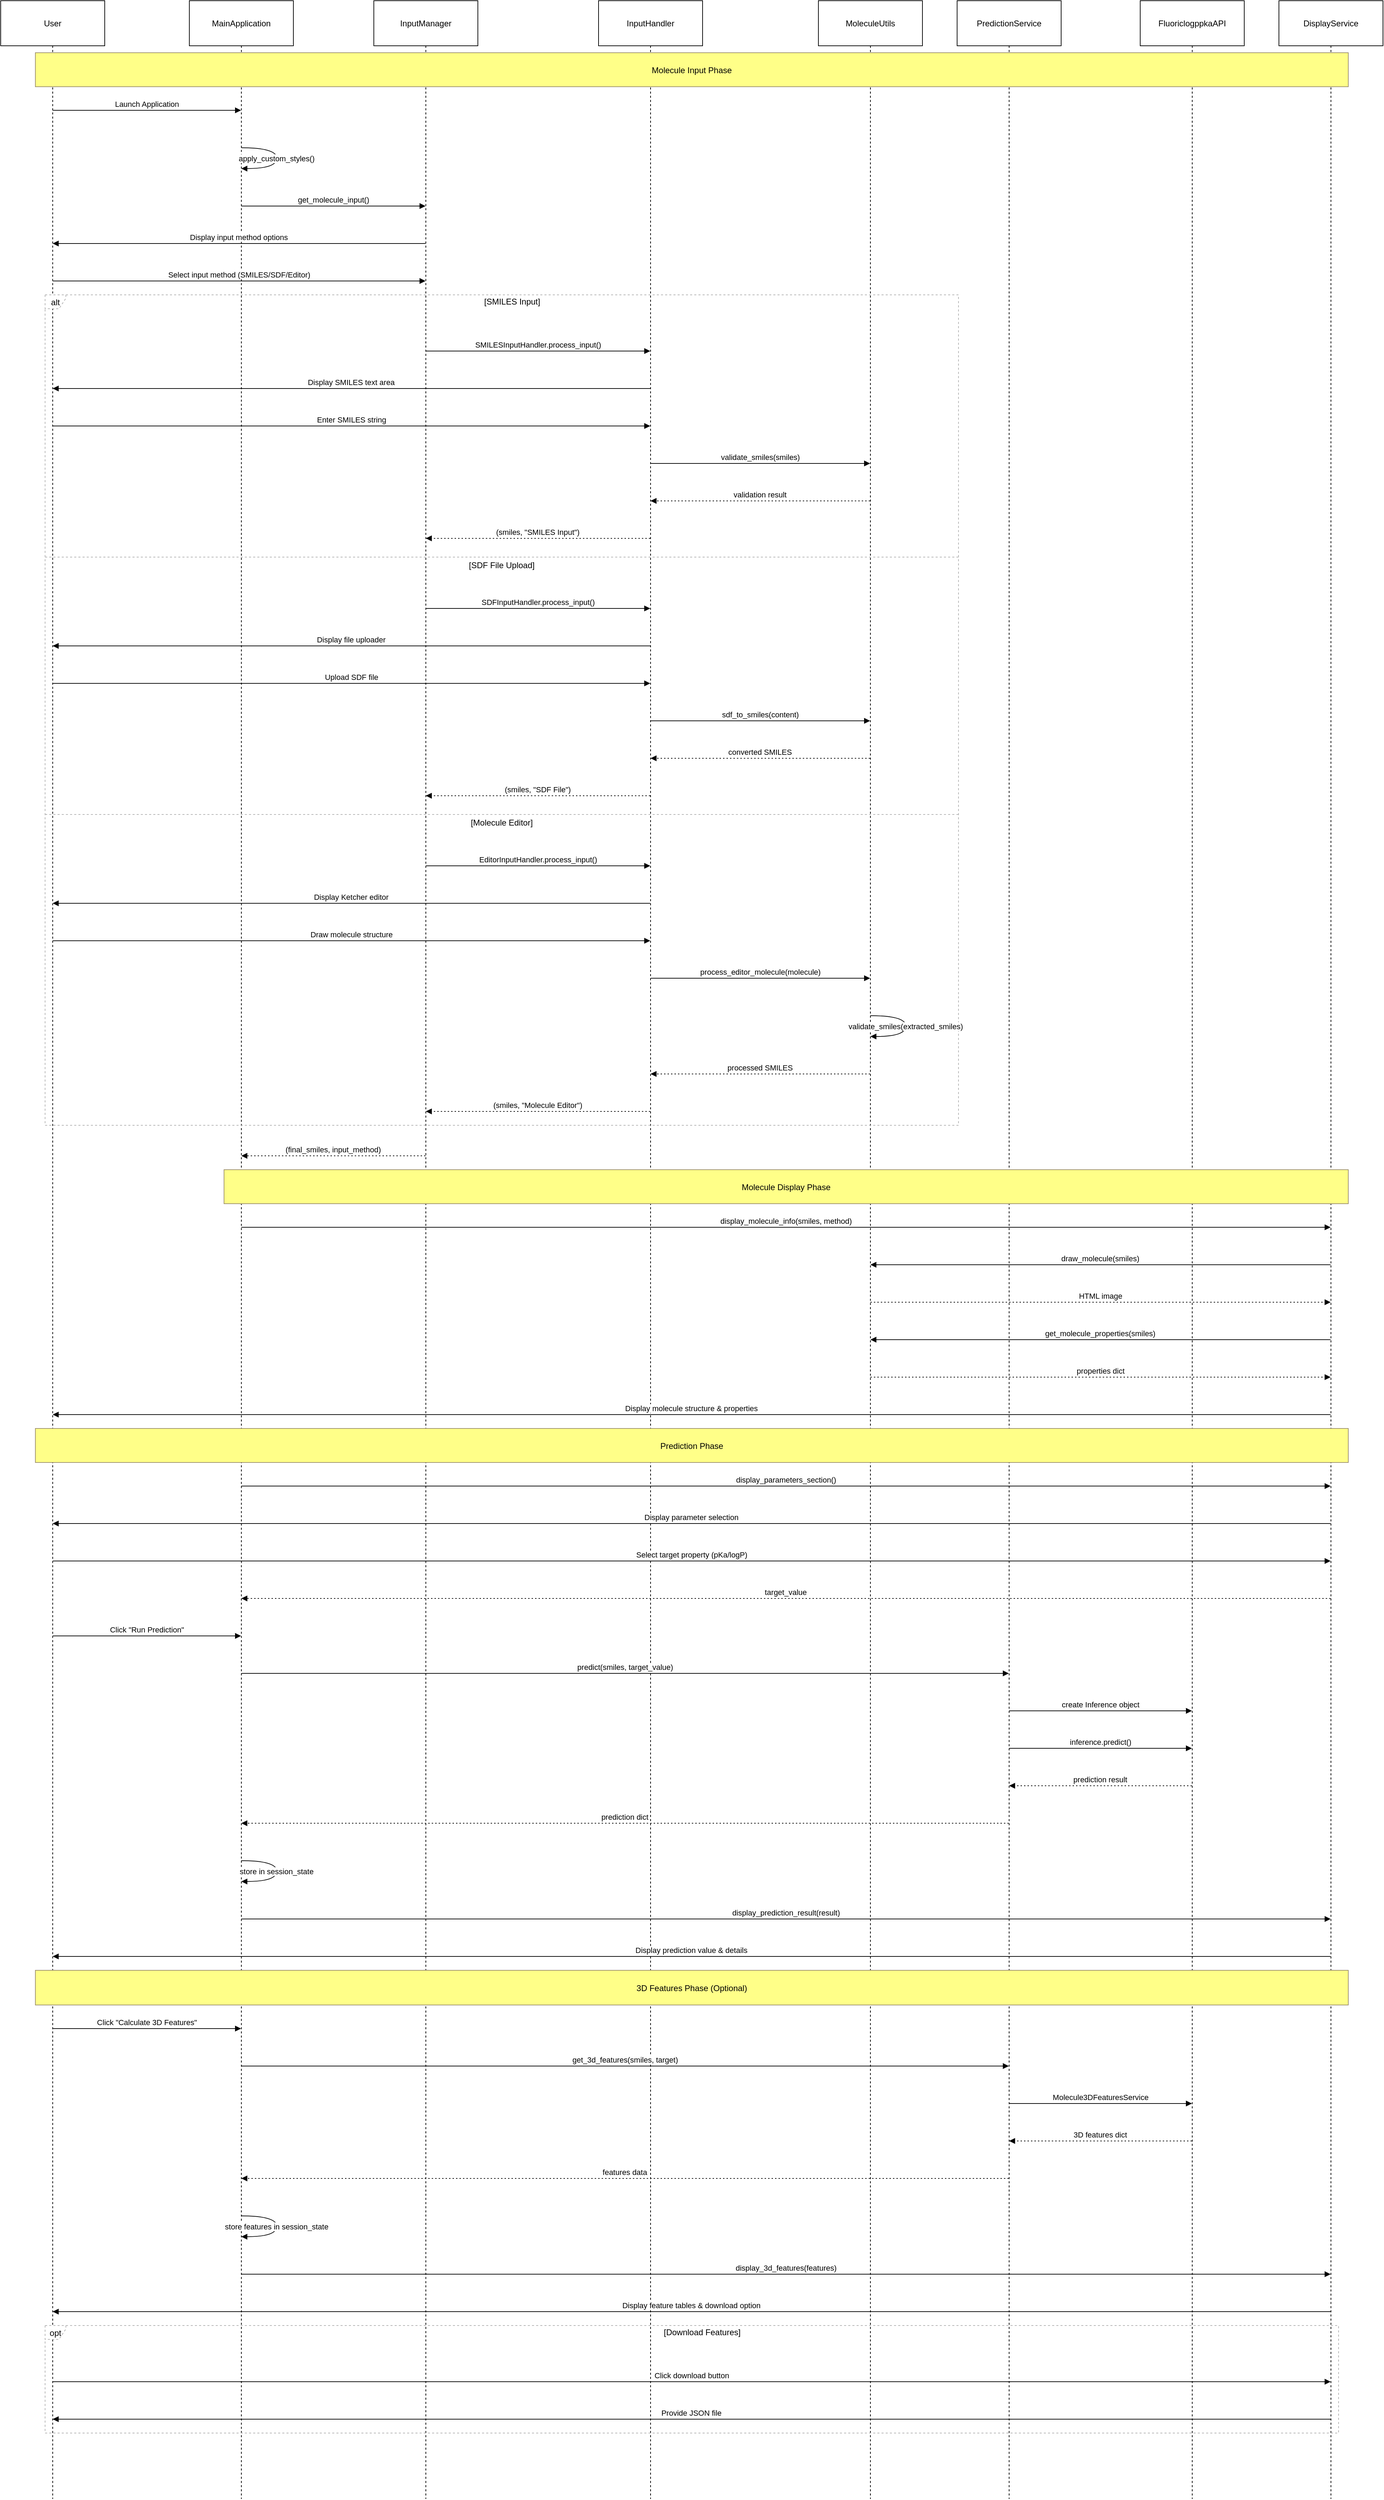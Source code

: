 <mxfile>
    <diagram name="Сторінка-1" id="4SQH4XhcyxJXMiMxo9WU">
        <mxGraphModel dx="1453" dy="843" grid="1" gridSize="10" guides="1" tooltips="1" connect="1" arrows="1" fold="1" page="1" pageScale="1" pageWidth="827" pageHeight="1169" math="0" shadow="0">
            <root>
                <mxCell id="0"/>
                <mxCell id="1" parent="0"/>
                <mxCell id="x1BT2gomkGjuVuvGww1u-2" value="User" style="shape=umlLifeline;perimeter=lifelinePerimeter;whiteSpace=wrap;container=1;dropTarget=0;collapsible=0;recursiveResize=0;outlineConnect=0;portConstraint=eastwest;newEdgeStyle={&quot;edgeStyle&quot;:&quot;elbowEdgeStyle&quot;,&quot;elbow&quot;:&quot;vertical&quot;,&quot;curved&quot;:0,&quot;rounded&quot;:0};size=65;" parent="1" vertex="1">
                    <mxGeometry x="20" y="20" width="150" height="3601" as="geometry"/>
                </mxCell>
                <mxCell id="x1BT2gomkGjuVuvGww1u-3" value="MainApplication" style="shape=umlLifeline;perimeter=lifelinePerimeter;whiteSpace=wrap;container=1;dropTarget=0;collapsible=0;recursiveResize=0;outlineConnect=0;portConstraint=eastwest;newEdgeStyle={&quot;edgeStyle&quot;:&quot;elbowEdgeStyle&quot;,&quot;elbow&quot;:&quot;vertical&quot;,&quot;curved&quot;:0,&quot;rounded&quot;:0};size=65;" parent="1" vertex="1">
                    <mxGeometry x="292" y="20" width="150" height="3601" as="geometry"/>
                </mxCell>
                <mxCell id="x1BT2gomkGjuVuvGww1u-4" value="InputManager" style="shape=umlLifeline;perimeter=lifelinePerimeter;whiteSpace=wrap;container=1;dropTarget=0;collapsible=0;recursiveResize=0;outlineConnect=0;portConstraint=eastwest;newEdgeStyle={&quot;edgeStyle&quot;:&quot;elbowEdgeStyle&quot;,&quot;elbow&quot;:&quot;vertical&quot;,&quot;curved&quot;:0,&quot;rounded&quot;:0};size=65;" parent="1" vertex="1">
                    <mxGeometry x="558" y="20" width="150" height="3601" as="geometry"/>
                </mxCell>
                <mxCell id="x1BT2gomkGjuVuvGww1u-5" value="InputHandler" style="shape=umlLifeline;perimeter=lifelinePerimeter;whiteSpace=wrap;container=1;dropTarget=0;collapsible=0;recursiveResize=0;outlineConnect=0;portConstraint=eastwest;newEdgeStyle={&quot;edgeStyle&quot;:&quot;elbowEdgeStyle&quot;,&quot;elbow&quot;:&quot;vertical&quot;,&quot;curved&quot;:0,&quot;rounded&quot;:0};size=65;" parent="1" vertex="1">
                    <mxGeometry x="882" y="20" width="150" height="3601" as="geometry"/>
                </mxCell>
                <mxCell id="x1BT2gomkGjuVuvGww1u-6" value="MoleculeUtils" style="shape=umlLifeline;perimeter=lifelinePerimeter;whiteSpace=wrap;container=1;dropTarget=0;collapsible=0;recursiveResize=0;outlineConnect=0;portConstraint=eastwest;newEdgeStyle={&quot;edgeStyle&quot;:&quot;elbowEdgeStyle&quot;,&quot;elbow&quot;:&quot;vertical&quot;,&quot;curved&quot;:0,&quot;rounded&quot;:0};size=65;" parent="1" vertex="1">
                    <mxGeometry x="1199" y="20" width="150" height="3601" as="geometry"/>
                </mxCell>
                <mxCell id="x1BT2gomkGjuVuvGww1u-7" value="PredictionService" style="shape=umlLifeline;perimeter=lifelinePerimeter;whiteSpace=wrap;container=1;dropTarget=0;collapsible=0;recursiveResize=0;outlineConnect=0;portConstraint=eastwest;newEdgeStyle={&quot;edgeStyle&quot;:&quot;elbowEdgeStyle&quot;,&quot;elbow&quot;:&quot;vertical&quot;,&quot;curved&quot;:0,&quot;rounded&quot;:0};size=65;" parent="1" vertex="1">
                    <mxGeometry x="1399" y="20" width="150" height="3601" as="geometry"/>
                </mxCell>
                <mxCell id="x1BT2gomkGjuVuvGww1u-8" value="FluoriclogppkaAPI" style="shape=umlLifeline;perimeter=lifelinePerimeter;whiteSpace=wrap;container=1;dropTarget=0;collapsible=0;recursiveResize=0;outlineConnect=0;portConstraint=eastwest;newEdgeStyle={&quot;edgeStyle&quot;:&quot;elbowEdgeStyle&quot;,&quot;elbow&quot;:&quot;vertical&quot;,&quot;curved&quot;:0,&quot;rounded&quot;:0};size=65;" parent="1" vertex="1">
                    <mxGeometry x="1663" y="20" width="150" height="3601" as="geometry"/>
                </mxCell>
                <mxCell id="x1BT2gomkGjuVuvGww1u-9" value="DisplayService" style="shape=umlLifeline;perimeter=lifelinePerimeter;whiteSpace=wrap;container=1;dropTarget=0;collapsible=0;recursiveResize=0;outlineConnect=0;portConstraint=eastwest;newEdgeStyle={&quot;edgeStyle&quot;:&quot;elbowEdgeStyle&quot;,&quot;elbow&quot;:&quot;vertical&quot;,&quot;curved&quot;:0,&quot;rounded&quot;:0};size=65;" parent="1" vertex="1">
                    <mxGeometry x="1863" y="20" width="150" height="3601" as="geometry"/>
                </mxCell>
                <mxCell id="x1BT2gomkGjuVuvGww1u-10" value="alt" style="shape=umlFrame;dashed=1;pointerEvents=0;dropTarget=0;strokeColor=#B3B3B3;height=20;width=30" parent="1" vertex="1">
                    <mxGeometry x="84" y="444" width="1317" height="1197" as="geometry"/>
                </mxCell>
                <mxCell id="x1BT2gomkGjuVuvGww1u-11" value="[SMILES Input]" style="text;strokeColor=none;fillColor=none;align=center;verticalAlign=middle;whiteSpace=wrap;" parent="x1BT2gomkGjuVuvGww1u-10" vertex="1">
                    <mxGeometry x="30" width="1287" height="20" as="geometry"/>
                </mxCell>
                <mxCell id="x1BT2gomkGjuVuvGww1u-12" value="[SDF File Upload]" style="shape=line;dashed=1;whiteSpace=wrap;verticalAlign=top;labelPosition=center;verticalLabelPosition=middle;align=center;strokeColor=#B3B3B3;" parent="x1BT2gomkGjuVuvGww1u-10" vertex="1">
                    <mxGeometry y="376" width="1317" height="4" as="geometry"/>
                </mxCell>
                <mxCell id="x1BT2gomkGjuVuvGww1u-13" value="[Molecule Editor]" style="shape=line;dashed=1;whiteSpace=wrap;verticalAlign=top;labelPosition=center;verticalLabelPosition=middle;align=center;strokeColor=#B3B3B3;" parent="x1BT2gomkGjuVuvGww1u-10" vertex="1">
                    <mxGeometry y="747" width="1317" height="4" as="geometry"/>
                </mxCell>
                <mxCell id="x1BT2gomkGjuVuvGww1u-14" value="opt" style="shape=umlFrame;dashed=1;pointerEvents=0;dropTarget=0;strokeColor=#B3B3B3;height=20;width=30" parent="1" vertex="1">
                    <mxGeometry x="84" y="3371" width="1865" height="155" as="geometry"/>
                </mxCell>
                <mxCell id="x1BT2gomkGjuVuvGww1u-15" value="[Download Features]" style="text;strokeColor=none;fillColor=none;align=center;verticalAlign=middle;whiteSpace=wrap;" parent="x1BT2gomkGjuVuvGww1u-14" vertex="1">
                    <mxGeometry x="30" width="1835" height="20" as="geometry"/>
                </mxCell>
                <mxCell id="x1BT2gomkGjuVuvGww1u-16" value="Launch Application" style="verticalAlign=bottom;edgeStyle=elbowEdgeStyle;elbow=vertical;curved=0;rounded=0;endArrow=block;" parent="1" source="x1BT2gomkGjuVuvGww1u-2" target="x1BT2gomkGjuVuvGww1u-3" edge="1">
                    <mxGeometry relative="1" as="geometry">
                        <Array as="points">
                            <mxPoint x="240" y="178"/>
                        </Array>
                    </mxGeometry>
                </mxCell>
                <mxCell id="x1BT2gomkGjuVuvGww1u-17" value="apply_custom_styles()" style="curved=1;endArrow=block;rounded=0;" parent="1" source="x1BT2gomkGjuVuvGww1u-3" target="x1BT2gomkGjuVuvGww1u-3" edge="1">
                    <mxGeometry relative="1" as="geometry">
                        <Array as="points">
                            <mxPoint x="418" y="232"/>
                            <mxPoint x="418" y="262"/>
                        </Array>
                    </mxGeometry>
                </mxCell>
                <mxCell id="x1BT2gomkGjuVuvGww1u-18" value="get_molecule_input()" style="verticalAlign=bottom;edgeStyle=elbowEdgeStyle;elbow=vertical;curved=0;rounded=0;endArrow=block;" parent="1" source="x1BT2gomkGjuVuvGww1u-3" target="x1BT2gomkGjuVuvGww1u-4" edge="1">
                    <mxGeometry relative="1" as="geometry">
                        <Array as="points">
                            <mxPoint x="509" y="316"/>
                        </Array>
                    </mxGeometry>
                </mxCell>
                <mxCell id="x1BT2gomkGjuVuvGww1u-19" value="Display input method options" style="verticalAlign=bottom;edgeStyle=elbowEdgeStyle;elbow=vertical;curved=0;rounded=0;endArrow=block;" parent="1" source="x1BT2gomkGjuVuvGww1u-4" target="x1BT2gomkGjuVuvGww1u-2" edge="1">
                    <mxGeometry relative="1" as="geometry">
                        <Array as="points">
                            <mxPoint x="376" y="370"/>
                        </Array>
                    </mxGeometry>
                </mxCell>
                <mxCell id="x1BT2gomkGjuVuvGww1u-20" value="Select input method (SMILES/SDF/Editor)" style="verticalAlign=bottom;edgeStyle=elbowEdgeStyle;elbow=vertical;curved=0;rounded=0;endArrow=block;" parent="1" source="x1BT2gomkGjuVuvGww1u-2" target="x1BT2gomkGjuVuvGww1u-4" edge="1">
                    <mxGeometry relative="1" as="geometry">
                        <Array as="points">
                            <mxPoint x="373" y="424"/>
                        </Array>
                    </mxGeometry>
                </mxCell>
                <mxCell id="x1BT2gomkGjuVuvGww1u-21" value="SMILESInputHandler.process_input()" style="verticalAlign=bottom;edgeStyle=elbowEdgeStyle;elbow=vertical;curved=0;rounded=0;endArrow=block;" parent="1" source="x1BT2gomkGjuVuvGww1u-4" target="x1BT2gomkGjuVuvGww1u-5" edge="1">
                    <mxGeometry relative="1" as="geometry">
                        <Array as="points">
                            <mxPoint x="804" y="525"/>
                        </Array>
                    </mxGeometry>
                </mxCell>
                <mxCell id="x1BT2gomkGjuVuvGww1u-22" value="Display SMILES text area" style="verticalAlign=bottom;edgeStyle=elbowEdgeStyle;elbow=vertical;curved=0;rounded=0;endArrow=block;" parent="1" source="x1BT2gomkGjuVuvGww1u-5" target="x1BT2gomkGjuVuvGww1u-2" edge="1">
                    <mxGeometry relative="1" as="geometry">
                        <Array as="points">
                            <mxPoint x="538" y="579"/>
                        </Array>
                    </mxGeometry>
                </mxCell>
                <mxCell id="x1BT2gomkGjuVuvGww1u-23" value="Enter SMILES string" style="verticalAlign=bottom;edgeStyle=elbowEdgeStyle;elbow=vertical;curved=0;rounded=0;endArrow=block;" parent="1" source="x1BT2gomkGjuVuvGww1u-2" target="x1BT2gomkGjuVuvGww1u-5" edge="1">
                    <mxGeometry relative="1" as="geometry">
                        <Array as="points">
                            <mxPoint x="535" y="633"/>
                        </Array>
                    </mxGeometry>
                </mxCell>
                <mxCell id="x1BT2gomkGjuVuvGww1u-24" value="validate_smiles(smiles)" style="verticalAlign=bottom;edgeStyle=elbowEdgeStyle;elbow=vertical;curved=0;rounded=0;endArrow=block;" parent="1" source="x1BT2gomkGjuVuvGww1u-5" target="x1BT2gomkGjuVuvGww1u-6" edge="1">
                    <mxGeometry relative="1" as="geometry">
                        <Array as="points">
                            <mxPoint x="1124" y="687"/>
                        </Array>
                    </mxGeometry>
                </mxCell>
                <mxCell id="x1BT2gomkGjuVuvGww1u-25" value="validation result" style="verticalAlign=bottom;edgeStyle=elbowEdgeStyle;elbow=vertical;curved=0;rounded=0;dashed=1;dashPattern=2 3;endArrow=block;" parent="1" source="x1BT2gomkGjuVuvGww1u-6" target="x1BT2gomkGjuVuvGww1u-5" edge="1">
                    <mxGeometry relative="1" as="geometry">
                        <Array as="points">
                            <mxPoint x="1127" y="741"/>
                        </Array>
                    </mxGeometry>
                </mxCell>
                <mxCell id="x1BT2gomkGjuVuvGww1u-26" value="(smiles, &quot;SMILES Input&quot;)" style="verticalAlign=bottom;edgeStyle=elbowEdgeStyle;elbow=vertical;curved=0;rounded=0;dashed=1;dashPattern=2 3;endArrow=block;" parent="1" source="x1BT2gomkGjuVuvGww1u-5" target="x1BT2gomkGjuVuvGww1u-4" edge="1">
                    <mxGeometry relative="1" as="geometry">
                        <Array as="points">
                            <mxPoint x="807" y="795"/>
                        </Array>
                    </mxGeometry>
                </mxCell>
                <mxCell id="x1BT2gomkGjuVuvGww1u-27" value="SDFInputHandler.process_input()" style="verticalAlign=bottom;edgeStyle=elbowEdgeStyle;elbow=vertical;curved=0;rounded=0;endArrow=block;" parent="1" source="x1BT2gomkGjuVuvGww1u-4" target="x1BT2gomkGjuVuvGww1u-5" edge="1">
                    <mxGeometry relative="1" as="geometry">
                        <Array as="points">
                            <mxPoint x="804" y="896"/>
                        </Array>
                    </mxGeometry>
                </mxCell>
                <mxCell id="x1BT2gomkGjuVuvGww1u-28" value="Display file uploader" style="verticalAlign=bottom;edgeStyle=elbowEdgeStyle;elbow=vertical;curved=0;rounded=0;endArrow=block;" parent="1" source="x1BT2gomkGjuVuvGww1u-5" target="x1BT2gomkGjuVuvGww1u-2" edge="1">
                    <mxGeometry relative="1" as="geometry">
                        <Array as="points">
                            <mxPoint x="538" y="950"/>
                        </Array>
                    </mxGeometry>
                </mxCell>
                <mxCell id="x1BT2gomkGjuVuvGww1u-29" value="Upload SDF file" style="verticalAlign=bottom;edgeStyle=elbowEdgeStyle;elbow=vertical;curved=0;rounded=0;endArrow=block;" parent="1" source="x1BT2gomkGjuVuvGww1u-2" target="x1BT2gomkGjuVuvGww1u-5" edge="1">
                    <mxGeometry relative="1" as="geometry">
                        <Array as="points">
                            <mxPoint x="535" y="1004"/>
                        </Array>
                    </mxGeometry>
                </mxCell>
                <mxCell id="x1BT2gomkGjuVuvGww1u-30" value="sdf_to_smiles(content)" style="verticalAlign=bottom;edgeStyle=elbowEdgeStyle;elbow=vertical;curved=0;rounded=0;endArrow=block;" parent="1" source="x1BT2gomkGjuVuvGww1u-5" target="x1BT2gomkGjuVuvGww1u-6" edge="1">
                    <mxGeometry relative="1" as="geometry">
                        <Array as="points">
                            <mxPoint x="1124" y="1058"/>
                        </Array>
                    </mxGeometry>
                </mxCell>
                <mxCell id="x1BT2gomkGjuVuvGww1u-31" value="converted SMILES" style="verticalAlign=bottom;edgeStyle=elbowEdgeStyle;elbow=vertical;curved=0;rounded=0;dashed=1;dashPattern=2 3;endArrow=block;" parent="1" source="x1BT2gomkGjuVuvGww1u-6" target="x1BT2gomkGjuVuvGww1u-5" edge="1">
                    <mxGeometry relative="1" as="geometry">
                        <Array as="points">
                            <mxPoint x="1127" y="1112"/>
                        </Array>
                    </mxGeometry>
                </mxCell>
                <mxCell id="x1BT2gomkGjuVuvGww1u-32" value="(smiles, &quot;SDF File&quot;)" style="verticalAlign=bottom;edgeStyle=elbowEdgeStyle;elbow=vertical;curved=0;rounded=0;dashed=1;dashPattern=2 3;endArrow=block;" parent="1" source="x1BT2gomkGjuVuvGww1u-5" target="x1BT2gomkGjuVuvGww1u-4" edge="1">
                    <mxGeometry relative="1" as="geometry">
                        <Array as="points">
                            <mxPoint x="807" y="1166"/>
                        </Array>
                    </mxGeometry>
                </mxCell>
                <mxCell id="x1BT2gomkGjuVuvGww1u-33" value="EditorInputHandler.process_input()" style="verticalAlign=bottom;edgeStyle=elbowEdgeStyle;elbow=vertical;curved=0;rounded=0;endArrow=block;" parent="1" source="x1BT2gomkGjuVuvGww1u-4" target="x1BT2gomkGjuVuvGww1u-5" edge="1">
                    <mxGeometry relative="1" as="geometry">
                        <Array as="points">
                            <mxPoint x="804" y="1267"/>
                        </Array>
                    </mxGeometry>
                </mxCell>
                <mxCell id="x1BT2gomkGjuVuvGww1u-34" value="Display Ketcher editor" style="verticalAlign=bottom;edgeStyle=elbowEdgeStyle;elbow=vertical;curved=0;rounded=0;endArrow=block;" parent="1" source="x1BT2gomkGjuVuvGww1u-5" target="x1BT2gomkGjuVuvGww1u-2" edge="1">
                    <mxGeometry relative="1" as="geometry">
                        <Array as="points">
                            <mxPoint x="538" y="1321"/>
                        </Array>
                    </mxGeometry>
                </mxCell>
                <mxCell id="x1BT2gomkGjuVuvGww1u-35" value="Draw molecule structure" style="verticalAlign=bottom;edgeStyle=elbowEdgeStyle;elbow=vertical;curved=0;rounded=0;endArrow=block;" parent="1" source="x1BT2gomkGjuVuvGww1u-2" target="x1BT2gomkGjuVuvGww1u-5" edge="1">
                    <mxGeometry relative="1" as="geometry">
                        <Array as="points">
                            <mxPoint x="535" y="1375"/>
                        </Array>
                    </mxGeometry>
                </mxCell>
                <mxCell id="x1BT2gomkGjuVuvGww1u-36" value="process_editor_molecule(molecule)" style="verticalAlign=bottom;edgeStyle=elbowEdgeStyle;elbow=vertical;curved=0;rounded=0;endArrow=block;" parent="1" source="x1BT2gomkGjuVuvGww1u-5" target="x1BT2gomkGjuVuvGww1u-6" edge="1">
                    <mxGeometry relative="1" as="geometry">
                        <Array as="points">
                            <mxPoint x="1124" y="1429"/>
                        </Array>
                    </mxGeometry>
                </mxCell>
                <mxCell id="x1BT2gomkGjuVuvGww1u-37" value="validate_smiles(extracted_smiles)" style="curved=1;endArrow=block;rounded=0;" parent="1" source="x1BT2gomkGjuVuvGww1u-6" target="x1BT2gomkGjuVuvGww1u-6" edge="1">
                    <mxGeometry relative="1" as="geometry">
                        <Array as="points">
                            <mxPoint x="1325" y="1483"/>
                            <mxPoint x="1325" y="1513"/>
                        </Array>
                    </mxGeometry>
                </mxCell>
                <mxCell id="x1BT2gomkGjuVuvGww1u-38" value="processed SMILES" style="verticalAlign=bottom;edgeStyle=elbowEdgeStyle;elbow=vertical;curved=0;rounded=0;dashed=1;dashPattern=2 3;endArrow=block;" parent="1" source="x1BT2gomkGjuVuvGww1u-6" target="x1BT2gomkGjuVuvGww1u-5" edge="1">
                    <mxGeometry relative="1" as="geometry">
                        <Array as="points">
                            <mxPoint x="1127" y="1567"/>
                        </Array>
                    </mxGeometry>
                </mxCell>
                <mxCell id="x1BT2gomkGjuVuvGww1u-39" value="(smiles, &quot;Molecule Editor&quot;)" style="verticalAlign=bottom;edgeStyle=elbowEdgeStyle;elbow=vertical;curved=0;rounded=0;dashed=1;dashPattern=2 3;endArrow=block;" parent="1" source="x1BT2gomkGjuVuvGww1u-5" target="x1BT2gomkGjuVuvGww1u-4" edge="1">
                    <mxGeometry relative="1" as="geometry">
                        <Array as="points">
                            <mxPoint x="807" y="1621"/>
                        </Array>
                    </mxGeometry>
                </mxCell>
                <mxCell id="x1BT2gomkGjuVuvGww1u-40" value="(final_smiles, input_method)" style="verticalAlign=bottom;edgeStyle=elbowEdgeStyle;elbow=vertical;curved=0;rounded=0;dashed=1;dashPattern=2 3;endArrow=block;" parent="1" source="x1BT2gomkGjuVuvGww1u-4" target="x1BT2gomkGjuVuvGww1u-3" edge="1">
                    <mxGeometry relative="1" as="geometry">
                        <Array as="points">
                            <mxPoint x="512" y="1685"/>
                        </Array>
                    </mxGeometry>
                </mxCell>
                <mxCell id="x1BT2gomkGjuVuvGww1u-41" value="display_molecule_info(smiles, method)" style="verticalAlign=bottom;edgeStyle=elbowEdgeStyle;elbow=vertical;curved=0;rounded=0;endArrow=block;" parent="1" source="x1BT2gomkGjuVuvGww1u-3" target="x1BT2gomkGjuVuvGww1u-9" edge="1">
                    <mxGeometry relative="1" as="geometry">
                        <Array as="points">
                            <mxPoint x="1161" y="1788"/>
                        </Array>
                    </mxGeometry>
                </mxCell>
                <mxCell id="x1BT2gomkGjuVuvGww1u-42" value="draw_molecule(smiles)" style="verticalAlign=bottom;edgeStyle=elbowEdgeStyle;elbow=vertical;curved=0;rounded=0;endArrow=block;" parent="1" source="x1BT2gomkGjuVuvGww1u-9" target="x1BT2gomkGjuVuvGww1u-6" edge="1">
                    <mxGeometry relative="1" as="geometry">
                        <Array as="points">
                            <mxPoint x="1618" y="1842"/>
                        </Array>
                    </mxGeometry>
                </mxCell>
                <mxCell id="x1BT2gomkGjuVuvGww1u-43" value="HTML image" style="verticalAlign=bottom;edgeStyle=elbowEdgeStyle;elbow=vertical;curved=0;rounded=0;dashed=1;dashPattern=2 3;endArrow=block;" parent="1" source="x1BT2gomkGjuVuvGww1u-6" target="x1BT2gomkGjuVuvGww1u-9" edge="1">
                    <mxGeometry relative="1" as="geometry">
                        <Array as="points">
                            <mxPoint x="1615" y="1896"/>
                        </Array>
                    </mxGeometry>
                </mxCell>
                <mxCell id="x1BT2gomkGjuVuvGww1u-44" value="get_molecule_properties(smiles)" style="verticalAlign=bottom;edgeStyle=elbowEdgeStyle;elbow=vertical;curved=0;rounded=0;endArrow=block;" parent="1" source="x1BT2gomkGjuVuvGww1u-9" target="x1BT2gomkGjuVuvGww1u-6" edge="1">
                    <mxGeometry relative="1" as="geometry">
                        <Array as="points">
                            <mxPoint x="1618" y="1950"/>
                        </Array>
                    </mxGeometry>
                </mxCell>
                <mxCell id="x1BT2gomkGjuVuvGww1u-45" value="properties dict" style="verticalAlign=bottom;edgeStyle=elbowEdgeStyle;elbow=vertical;curved=0;rounded=0;dashed=1;dashPattern=2 3;endArrow=block;" parent="1" source="x1BT2gomkGjuVuvGww1u-6" target="x1BT2gomkGjuVuvGww1u-9" edge="1">
                    <mxGeometry relative="1" as="geometry">
                        <Array as="points">
                            <mxPoint x="1615" y="2004"/>
                        </Array>
                    </mxGeometry>
                </mxCell>
                <mxCell id="x1BT2gomkGjuVuvGww1u-46" value="Display molecule structure &amp; properties" style="verticalAlign=bottom;edgeStyle=elbowEdgeStyle;elbow=vertical;curved=0;rounded=0;endArrow=block;" parent="1" source="x1BT2gomkGjuVuvGww1u-9" target="x1BT2gomkGjuVuvGww1u-2" edge="1">
                    <mxGeometry relative="1" as="geometry">
                        <Array as="points">
                            <mxPoint x="1028" y="2058"/>
                        </Array>
                    </mxGeometry>
                </mxCell>
                <mxCell id="x1BT2gomkGjuVuvGww1u-47" value="display_parameters_section()" style="verticalAlign=bottom;edgeStyle=elbowEdgeStyle;elbow=vertical;curved=0;rounded=0;endArrow=block;" parent="1" source="x1BT2gomkGjuVuvGww1u-3" target="x1BT2gomkGjuVuvGww1u-9" edge="1">
                    <mxGeometry relative="1" as="geometry">
                        <Array as="points">
                            <mxPoint x="1161" y="2161"/>
                        </Array>
                    </mxGeometry>
                </mxCell>
                <mxCell id="x1BT2gomkGjuVuvGww1u-48" value="Display parameter selection" style="verticalAlign=bottom;edgeStyle=elbowEdgeStyle;elbow=vertical;curved=0;rounded=0;endArrow=block;" parent="1" source="x1BT2gomkGjuVuvGww1u-9" target="x1BT2gomkGjuVuvGww1u-2" edge="1">
                    <mxGeometry relative="1" as="geometry">
                        <Array as="points">
                            <mxPoint x="1028" y="2215"/>
                        </Array>
                    </mxGeometry>
                </mxCell>
                <mxCell id="x1BT2gomkGjuVuvGww1u-49" value="Select target property (pKa/logP)" style="verticalAlign=bottom;edgeStyle=elbowEdgeStyle;elbow=vertical;curved=0;rounded=0;endArrow=block;" parent="1" source="x1BT2gomkGjuVuvGww1u-2" target="x1BT2gomkGjuVuvGww1u-9" edge="1">
                    <mxGeometry relative="1" as="geometry">
                        <Array as="points">
                            <mxPoint x="1025" y="2269"/>
                        </Array>
                    </mxGeometry>
                </mxCell>
                <mxCell id="x1BT2gomkGjuVuvGww1u-50" value="target_value" style="verticalAlign=bottom;edgeStyle=elbowEdgeStyle;elbow=vertical;curved=0;rounded=0;dashed=1;dashPattern=2 3;endArrow=block;" parent="1" source="x1BT2gomkGjuVuvGww1u-9" target="x1BT2gomkGjuVuvGww1u-3" edge="1">
                    <mxGeometry relative="1" as="geometry">
                        <Array as="points">
                            <mxPoint x="1164" y="2323"/>
                        </Array>
                    </mxGeometry>
                </mxCell>
                <mxCell id="x1BT2gomkGjuVuvGww1u-51" value="Click &quot;Run Prediction&quot;" style="verticalAlign=bottom;edgeStyle=elbowEdgeStyle;elbow=vertical;curved=0;rounded=0;endArrow=block;" parent="1" source="x1BT2gomkGjuVuvGww1u-2" target="x1BT2gomkGjuVuvGww1u-3" edge="1">
                    <mxGeometry relative="1" as="geometry">
                        <Array as="points">
                            <mxPoint x="240" y="2377"/>
                        </Array>
                    </mxGeometry>
                </mxCell>
                <mxCell id="x1BT2gomkGjuVuvGww1u-52" value="predict(smiles, target_value)" style="verticalAlign=bottom;edgeStyle=elbowEdgeStyle;elbow=vertical;curved=0;rounded=0;endArrow=block;" parent="1" source="x1BT2gomkGjuVuvGww1u-3" target="x1BT2gomkGjuVuvGww1u-7" edge="1">
                    <mxGeometry relative="1" as="geometry">
                        <Array as="points">
                            <mxPoint x="929" y="2431"/>
                        </Array>
                    </mxGeometry>
                </mxCell>
                <mxCell id="x1BT2gomkGjuVuvGww1u-53" value="create Inference object" style="verticalAlign=bottom;edgeStyle=elbowEdgeStyle;elbow=vertical;curved=0;rounded=0;endArrow=block;" parent="1" source="x1BT2gomkGjuVuvGww1u-7" target="x1BT2gomkGjuVuvGww1u-8" edge="1">
                    <mxGeometry relative="1" as="geometry">
                        <Array as="points">
                            <mxPoint x="1615" y="2485"/>
                        </Array>
                    </mxGeometry>
                </mxCell>
                <mxCell id="x1BT2gomkGjuVuvGww1u-54" value="inference.predict()" style="verticalAlign=bottom;edgeStyle=elbowEdgeStyle;elbow=vertical;curved=0;rounded=0;endArrow=block;" parent="1" source="x1BT2gomkGjuVuvGww1u-7" target="x1BT2gomkGjuVuvGww1u-8" edge="1">
                    <mxGeometry relative="1" as="geometry">
                        <Array as="points">
                            <mxPoint x="1615" y="2539"/>
                        </Array>
                    </mxGeometry>
                </mxCell>
                <mxCell id="x1BT2gomkGjuVuvGww1u-55" value="prediction result" style="verticalAlign=bottom;edgeStyle=elbowEdgeStyle;elbow=vertical;curved=0;rounded=0;dashed=1;dashPattern=2 3;endArrow=block;" parent="1" source="x1BT2gomkGjuVuvGww1u-8" target="x1BT2gomkGjuVuvGww1u-7" edge="1">
                    <mxGeometry relative="1" as="geometry">
                        <Array as="points">
                            <mxPoint x="1618" y="2593"/>
                        </Array>
                    </mxGeometry>
                </mxCell>
                <mxCell id="x1BT2gomkGjuVuvGww1u-56" value="prediction dict" style="verticalAlign=bottom;edgeStyle=elbowEdgeStyle;elbow=vertical;curved=0;rounded=0;dashed=1;dashPattern=2 3;endArrow=block;" parent="1" source="x1BT2gomkGjuVuvGww1u-7" target="x1BT2gomkGjuVuvGww1u-3" edge="1">
                    <mxGeometry relative="1" as="geometry">
                        <Array as="points">
                            <mxPoint x="932" y="2647"/>
                        </Array>
                    </mxGeometry>
                </mxCell>
                <mxCell id="x1BT2gomkGjuVuvGww1u-57" value="store in session_state" style="curved=1;endArrow=block;rounded=0;" parent="1" source="x1BT2gomkGjuVuvGww1u-3" target="x1BT2gomkGjuVuvGww1u-3" edge="1">
                    <mxGeometry relative="1" as="geometry">
                        <Array as="points">
                            <mxPoint x="418" y="2701"/>
                            <mxPoint x="418" y="2731"/>
                        </Array>
                    </mxGeometry>
                </mxCell>
                <mxCell id="x1BT2gomkGjuVuvGww1u-58" value="display_prediction_result(result)" style="verticalAlign=bottom;edgeStyle=elbowEdgeStyle;elbow=vertical;curved=0;rounded=0;endArrow=block;" parent="1" source="x1BT2gomkGjuVuvGww1u-3" target="x1BT2gomkGjuVuvGww1u-9" edge="1">
                    <mxGeometry relative="1" as="geometry">
                        <Array as="points">
                            <mxPoint x="1161" y="2785"/>
                        </Array>
                    </mxGeometry>
                </mxCell>
                <mxCell id="x1BT2gomkGjuVuvGww1u-59" value="Display prediction value &amp; details" style="verticalAlign=bottom;edgeStyle=elbowEdgeStyle;elbow=vertical;curved=0;rounded=0;endArrow=block;" parent="1" source="x1BT2gomkGjuVuvGww1u-9" target="x1BT2gomkGjuVuvGww1u-2" edge="1">
                    <mxGeometry relative="1" as="geometry">
                        <Array as="points">
                            <mxPoint x="1028" y="2839"/>
                        </Array>
                    </mxGeometry>
                </mxCell>
                <mxCell id="x1BT2gomkGjuVuvGww1u-60" value="Click &quot;Calculate 3D Features&quot;" style="verticalAlign=bottom;edgeStyle=elbowEdgeStyle;elbow=vertical;curved=0;rounded=0;endArrow=block;" parent="1" source="x1BT2gomkGjuVuvGww1u-2" target="x1BT2gomkGjuVuvGww1u-3" edge="1">
                    <mxGeometry relative="1" as="geometry">
                        <Array as="points">
                            <mxPoint x="240" y="2943"/>
                        </Array>
                    </mxGeometry>
                </mxCell>
                <mxCell id="x1BT2gomkGjuVuvGww1u-61" value="get_3d_features(smiles, target)" style="verticalAlign=bottom;edgeStyle=elbowEdgeStyle;elbow=vertical;curved=0;rounded=0;endArrow=block;" parent="1" source="x1BT2gomkGjuVuvGww1u-3" target="x1BT2gomkGjuVuvGww1u-7" edge="1">
                    <mxGeometry relative="1" as="geometry">
                        <Array as="points">
                            <mxPoint x="929" y="2997"/>
                        </Array>
                    </mxGeometry>
                </mxCell>
                <mxCell id="x1BT2gomkGjuVuvGww1u-62" value="Molecule3DFeaturesService" style="verticalAlign=bottom;edgeStyle=elbowEdgeStyle;elbow=vertical;curved=0;rounded=0;endArrow=block;" parent="1" source="x1BT2gomkGjuVuvGww1u-7" target="x1BT2gomkGjuVuvGww1u-8" edge="1">
                    <mxGeometry relative="1" as="geometry">
                        <Array as="points">
                            <mxPoint x="1615" y="3051"/>
                        </Array>
                    </mxGeometry>
                </mxCell>
                <mxCell id="x1BT2gomkGjuVuvGww1u-63" value="3D features dict" style="verticalAlign=bottom;edgeStyle=elbowEdgeStyle;elbow=vertical;curved=0;rounded=0;dashed=1;dashPattern=2 3;endArrow=block;" parent="1" source="x1BT2gomkGjuVuvGww1u-8" target="x1BT2gomkGjuVuvGww1u-7" edge="1">
                    <mxGeometry relative="1" as="geometry">
                        <Array as="points">
                            <mxPoint x="1618" y="3105"/>
                        </Array>
                    </mxGeometry>
                </mxCell>
                <mxCell id="x1BT2gomkGjuVuvGww1u-64" value="features data" style="verticalAlign=bottom;edgeStyle=elbowEdgeStyle;elbow=vertical;curved=0;rounded=0;dashed=1;dashPattern=2 3;endArrow=block;" parent="1" source="x1BT2gomkGjuVuvGww1u-7" target="x1BT2gomkGjuVuvGww1u-3" edge="1">
                    <mxGeometry relative="1" as="geometry">
                        <Array as="points">
                            <mxPoint x="932" y="3159"/>
                        </Array>
                    </mxGeometry>
                </mxCell>
                <mxCell id="x1BT2gomkGjuVuvGww1u-65" value="store features in session_state" style="curved=1;endArrow=block;rounded=0;" parent="1" source="x1BT2gomkGjuVuvGww1u-3" target="x1BT2gomkGjuVuvGww1u-3" edge="1">
                    <mxGeometry relative="1" as="geometry">
                        <Array as="points">
                            <mxPoint x="418" y="3213"/>
                            <mxPoint x="418" y="3243"/>
                        </Array>
                    </mxGeometry>
                </mxCell>
                <mxCell id="x1BT2gomkGjuVuvGww1u-66" value="display_3d_features(features)" style="verticalAlign=bottom;edgeStyle=elbowEdgeStyle;elbow=vertical;curved=0;rounded=0;endArrow=block;" parent="1" source="x1BT2gomkGjuVuvGww1u-3" target="x1BT2gomkGjuVuvGww1u-9" edge="1">
                    <mxGeometry relative="1" as="geometry">
                        <Array as="points">
                            <mxPoint x="1161" y="3297"/>
                        </Array>
                    </mxGeometry>
                </mxCell>
                <mxCell id="x1BT2gomkGjuVuvGww1u-67" value="Display feature tables &amp; download option" style="verticalAlign=bottom;edgeStyle=elbowEdgeStyle;elbow=vertical;curved=0;rounded=0;endArrow=block;" parent="1" source="x1BT2gomkGjuVuvGww1u-9" target="x1BT2gomkGjuVuvGww1u-2" edge="1">
                    <mxGeometry relative="1" as="geometry">
                        <Array as="points">
                            <mxPoint x="1028" y="3351"/>
                        </Array>
                    </mxGeometry>
                </mxCell>
                <mxCell id="x1BT2gomkGjuVuvGww1u-68" value="Click download button" style="verticalAlign=bottom;edgeStyle=elbowEdgeStyle;elbow=vertical;curved=0;rounded=0;endArrow=block;" parent="1" source="x1BT2gomkGjuVuvGww1u-2" target="x1BT2gomkGjuVuvGww1u-9" edge="1">
                    <mxGeometry relative="1" as="geometry">
                        <Array as="points">
                            <mxPoint x="1025" y="3452"/>
                        </Array>
                    </mxGeometry>
                </mxCell>
                <mxCell id="x1BT2gomkGjuVuvGww1u-69" value="Provide JSON file" style="verticalAlign=bottom;edgeStyle=elbowEdgeStyle;elbow=vertical;curved=0;rounded=0;endArrow=block;" parent="1" source="x1BT2gomkGjuVuvGww1u-9" target="x1BT2gomkGjuVuvGww1u-2" edge="1">
                    <mxGeometry relative="1" as="geometry">
                        <Array as="points">
                            <mxPoint x="1028" y="3506"/>
                        </Array>
                    </mxGeometry>
                </mxCell>
                <mxCell id="x1BT2gomkGjuVuvGww1u-70" value="Molecule Input Phase" style="fillColor=#ffff88;strokeColor=#9E916F;" parent="1" vertex="1">
                    <mxGeometry x="70" y="95" width="1893" height="49" as="geometry"/>
                </mxCell>
                <mxCell id="x1BT2gomkGjuVuvGww1u-71" value="Molecule Display Phase" style="fillColor=#ffff88;strokeColor=#9E916F;" parent="1" vertex="1">
                    <mxGeometry x="342" y="1705" width="1621" height="49" as="geometry"/>
                </mxCell>
                <mxCell id="x1BT2gomkGjuVuvGww1u-72" value="Prediction Phase" style="fillColor=#ffff88;strokeColor=#9E916F;" parent="1" vertex="1">
                    <mxGeometry x="70" y="2078" width="1893" height="49" as="geometry"/>
                </mxCell>
                <mxCell id="x1BT2gomkGjuVuvGww1u-73" value="3D Features Phase (Optional)" style="fillColor=#ffff88;strokeColor=#9E916F;" parent="1" vertex="1">
                    <mxGeometry x="70" y="2859" width="1893" height="50" as="geometry"/>
                </mxCell>
            </root>
        </mxGraphModel>
    </diagram>
</mxfile>